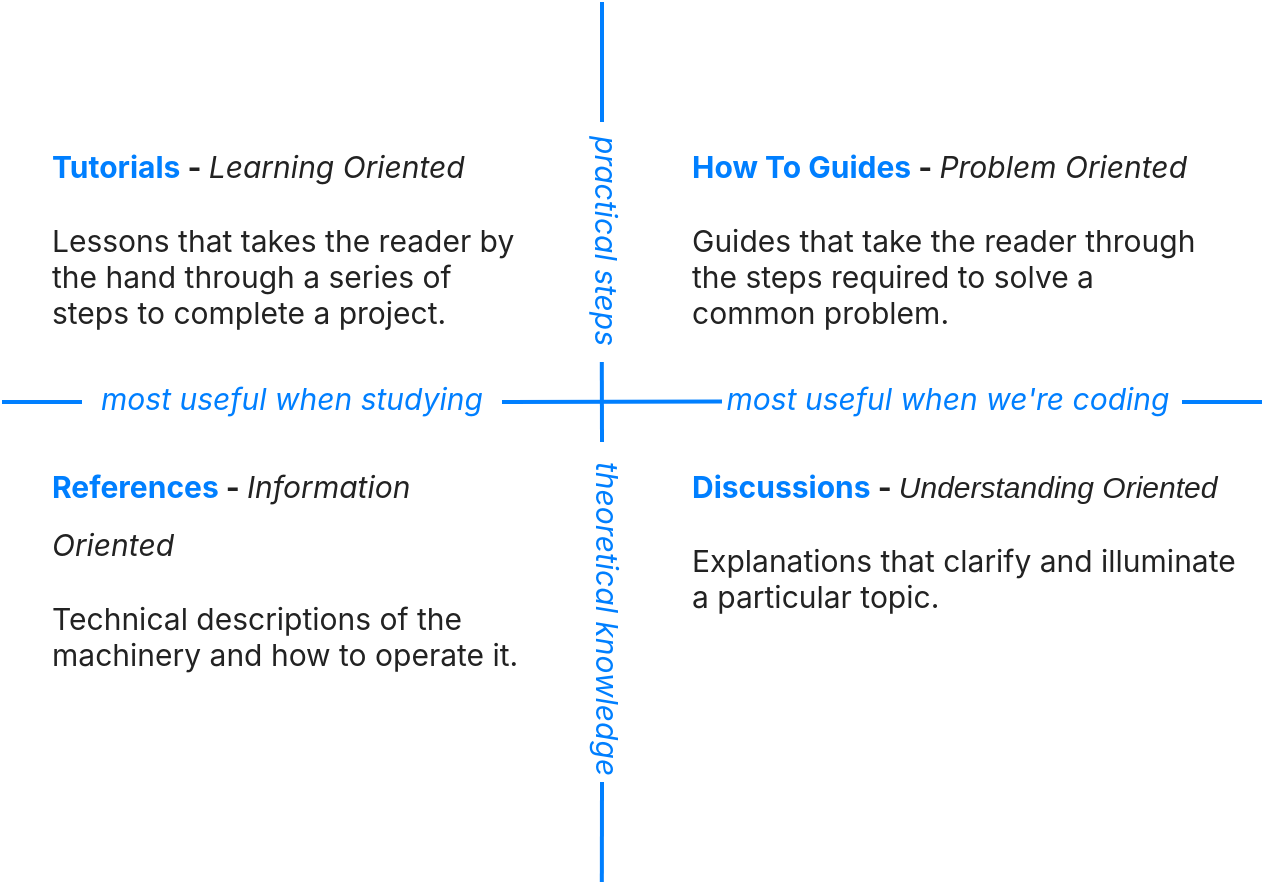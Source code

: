 <mxfile version="20.5.3" type="device"><diagram id="TPtC2PCzqOno9nROMaTC" name="Page-1"><mxGraphModel dx="976" dy="745" grid="1" gridSize="10" guides="1" tooltips="1" connect="1" arrows="1" fold="1" page="1" pageScale="1" pageWidth="850" pageHeight="1100" math="0" shadow="0"><root><mxCell id="0"/><mxCell id="1" parent="0"/><mxCell id="KHUquD87AhpvR827qRzd-1" value="&lt;h1&gt;&lt;span style=&quot;box-sizing: border-box; font-family: &amp;quot;??&amp;quot;, &amp;quot;??&amp;quot;, &amp;quot;??&amp;quot;, &amp;quot;??&amp;quot;, &amp;quot;??&amp;quot;, ui-sans-serif, -apple-system, &amp;quot;system-ui&amp;quot;, &amp;quot;Segoe UI&amp;quot;, Roboto, Inter, &amp;quot;Apple Color Emoji&amp;quot;, &amp;quot;Segoe UI Emoji&amp;quot;, &amp;quot;Segoe UI Symbol&amp;quot;, &amp;quot;Microsoft YaHei Light&amp;quot;, sans-serif; font-size: 15px;&quot;&gt;&lt;span style=&quot;font-weight: var(--bold-weight);&quot;&gt;&lt;font color=&quot;#007fff&quot;&gt;Tutorials&lt;/font&gt;&lt;font color=&quot;#222222&quot;&gt; - &lt;/font&gt;&lt;/span&gt;&lt;i style=&quot;color: rgb(34, 34, 34); font-weight: normal;&quot;&gt;Learning Oriented&lt;/i&gt;&lt;/span&gt;&lt;br&gt;&lt;/h1&gt;&lt;p&gt;&lt;/p&gt;&lt;div style=&quot;box-sizing: border-box; color: rgb(34, 34, 34); font-family: &amp;quot;??&amp;quot;, &amp;quot;??&amp;quot;, &amp;quot;??&amp;quot;, &amp;quot;??&amp;quot;, &amp;quot;??&amp;quot;, ui-sans-serif, -apple-system, &amp;quot;system-ui&amp;quot;, &amp;quot;Segoe UI&amp;quot;, Roboto, Inter, &amp;quot;Apple Color Emoji&amp;quot;, &amp;quot;Segoe UI Emoji&amp;quot;, &amp;quot;Segoe UI Symbol&amp;quot;, &amp;quot;Microsoft YaHei Light&amp;quot;, sans-serif; font-size: 15px; font-style: normal; font-variant-ligatures: normal; font-variant-caps: normal; font-weight: 400; letter-spacing: normal; orphans: 2; text-align: start; text-indent: 0px; text-transform: none; widows: 2; word-spacing: 0px; -webkit-text-stroke-width: 0px; text-decoration-thickness: initial; text-decoration-style: initial; text-decoration-color: initial;&quot;&gt;&lt;/div&gt;&lt;p&gt;&lt;/p&gt;&lt;div style=&quot;box-sizing: border-box; color: rgb(34, 34, 34); font-family: &amp;quot;??&amp;quot;, &amp;quot;??&amp;quot;, &amp;quot;??&amp;quot;, &amp;quot;??&amp;quot;, &amp;quot;??&amp;quot;, ui-sans-serif, -apple-system, &amp;quot;system-ui&amp;quot;, &amp;quot;Segoe UI&amp;quot;, Roboto, Inter, &amp;quot;Apple Color Emoji&amp;quot;, &amp;quot;Segoe UI Emoji&amp;quot;, &amp;quot;Segoe UI Symbol&amp;quot;, &amp;quot;Microsoft YaHei Light&amp;quot;, sans-serif; font-size: 15px; font-style: normal; font-variant-ligatures: normal; font-variant-caps: normal; font-weight: 400; letter-spacing: normal; orphans: 2; text-align: start; text-indent: 0px; text-transform: none; widows: 2; word-spacing: 0px; -webkit-text-stroke-width: 0px; text-decoration-thickness: initial; text-decoration-style: initial; text-decoration-color: initial;&quot;&gt;&lt;p style=&quot;box-sizing: border-box;&quot;&gt;Lessons that takes the reader by the hand through a series of steps to complete a project.&lt;/p&gt;&lt;/div&gt;" style="text;html=1;strokeColor=none;fillColor=none;spacing=5;spacingTop=-20;whiteSpace=wrap;overflow=hidden;rounded=0;labelBackgroundColor=none;" vertex="1" parent="1"><mxGeometry x="120" y="240" width="250" height="130" as="geometry"/></mxCell><mxCell id="KHUquD87AhpvR827qRzd-2" value="&lt;h1&gt;&lt;span style=&quot;box-sizing: border-box; font-family: &amp;quot;??&amp;quot;, &amp;quot;??&amp;quot;, &amp;quot;??&amp;quot;, &amp;quot;??&amp;quot;, &amp;quot;??&amp;quot;, ui-sans-serif, -apple-system, &amp;quot;system-ui&amp;quot;, &amp;quot;Segoe UI&amp;quot;, Roboto, Inter, &amp;quot;Apple Color Emoji&amp;quot;, &amp;quot;Segoe UI Emoji&amp;quot;, &amp;quot;Segoe UI Symbol&amp;quot;, &amp;quot;Microsoft YaHei Light&amp;quot;, sans-serif; font-size: 15px;&quot;&gt;&lt;span style=&quot;font-weight: var(--bold-weight);&quot;&gt;&lt;font color=&quot;#007fff&quot;&gt;How To Guides&lt;/font&gt;&lt;font color=&quot;#222222&quot;&gt; - &lt;/font&gt;&lt;/span&gt;&lt;i style=&quot;color: rgb(34, 34, 34); font-weight: normal;&quot;&gt;Problem Oriented&lt;/i&gt;&lt;/span&gt;&lt;br&gt;&lt;/h1&gt;&lt;p&gt;&lt;/p&gt;&lt;div style=&quot;box-sizing: border-box; color: rgb(34, 34, 34); font-family: &amp;quot;??&amp;quot;, &amp;quot;??&amp;quot;, &amp;quot;??&amp;quot;, &amp;quot;??&amp;quot;, &amp;quot;??&amp;quot;, ui-sans-serif, -apple-system, &amp;quot;system-ui&amp;quot;, &amp;quot;Segoe UI&amp;quot;, Roboto, Inter, &amp;quot;Apple Color Emoji&amp;quot;, &amp;quot;Segoe UI Emoji&amp;quot;, &amp;quot;Segoe UI Symbol&amp;quot;, &amp;quot;Microsoft YaHei Light&amp;quot;, sans-serif; font-size: 15px; font-style: normal; font-variant-ligatures: normal; font-variant-caps: normal; font-weight: 400; letter-spacing: normal; orphans: 2; text-align: start; text-indent: 0px; text-transform: none; widows: 2; word-spacing: 0px; -webkit-text-stroke-width: 0px; text-decoration-thickness: initial; text-decoration-style: initial; text-decoration-color: initial;&quot;&gt;&lt;/div&gt;&lt;p&gt;&lt;/p&gt;&lt;div style=&quot;box-sizing: border-box; color: rgb(34, 34, 34); font-family: &amp;quot;??&amp;quot;, &amp;quot;??&amp;quot;, &amp;quot;??&amp;quot;, &amp;quot;??&amp;quot;, &amp;quot;??&amp;quot;, ui-sans-serif, -apple-system, &amp;quot;system-ui&amp;quot;, &amp;quot;Segoe UI&amp;quot;, Roboto, Inter, &amp;quot;Apple Color Emoji&amp;quot;, &amp;quot;Segoe UI Emoji&amp;quot;, &amp;quot;Segoe UI Symbol&amp;quot;, &amp;quot;Microsoft YaHei Light&amp;quot;, sans-serif; font-size: 15px; font-style: normal; font-variant-ligatures: normal; font-variant-caps: normal; font-weight: 400; letter-spacing: normal; orphans: 2; text-align: start; text-indent: 0px; text-transform: none; widows: 2; word-spacing: 0px; -webkit-text-stroke-width: 0px; text-decoration-thickness: initial; text-decoration-style: initial; text-decoration-color: initial;&quot;&gt;&lt;p style=&quot;box-sizing: border-box;&quot;&gt;&lt;span style=&quot;background-color: rgb(255, 255, 255);&quot;&gt;Guides that take the reader through the steps required to solve a common problem.&lt;/span&gt;&lt;br&gt;&lt;/p&gt;&lt;/div&gt;" style="text;html=1;strokeColor=none;fillColor=none;spacing=5;spacingTop=-20;whiteSpace=wrap;overflow=hidden;rounded=0;labelBackgroundColor=none;" vertex="1" parent="1"><mxGeometry x="440" y="240" width="260" height="130" as="geometry"/></mxCell><mxCell id="KHUquD87AhpvR827qRzd-3" value="&lt;h1&gt;&lt;span style=&quot;box-sizing: border-box; font-family: &amp;quot;??&amp;quot;, &amp;quot;??&amp;quot;, &amp;quot;??&amp;quot;, &amp;quot;??&amp;quot;, &amp;quot;??&amp;quot;, ui-sans-serif, -apple-system, &amp;quot;system-ui&amp;quot;, &amp;quot;Segoe UI&amp;quot;, Roboto, Inter, &amp;quot;Apple Color Emoji&amp;quot;, &amp;quot;Segoe UI Emoji&amp;quot;, &amp;quot;Segoe UI Symbol&amp;quot;, &amp;quot;Microsoft YaHei Light&amp;quot;, sans-serif; font-size: 15px;&quot;&gt;&lt;span style=&quot;font-weight: var(--bold-weight);&quot;&gt;&lt;font color=&quot;#007fff&quot;&gt;References&lt;/font&gt;&lt;font color=&quot;#222222&quot;&gt; - &lt;/font&gt;&lt;/span&gt;&lt;i style=&quot;color: rgb(34, 34, 34); font-weight: normal;&quot;&gt;Information Oriented&lt;/i&gt;&lt;/span&gt;&lt;br&gt;&lt;/h1&gt;&lt;p&gt;&lt;/p&gt;&lt;div style=&quot;box-sizing: border-box; color: rgb(34, 34, 34); font-family: &amp;quot;??&amp;quot;, &amp;quot;??&amp;quot;, &amp;quot;??&amp;quot;, &amp;quot;??&amp;quot;, &amp;quot;??&amp;quot;, ui-sans-serif, -apple-system, &amp;quot;system-ui&amp;quot;, &amp;quot;Segoe UI&amp;quot;, Roboto, Inter, &amp;quot;Apple Color Emoji&amp;quot;, &amp;quot;Segoe UI Emoji&amp;quot;, &amp;quot;Segoe UI Symbol&amp;quot;, &amp;quot;Microsoft YaHei Light&amp;quot;, sans-serif; font-size: 15px; font-style: normal; font-variant-ligatures: normal; font-variant-caps: normal; font-weight: 400; letter-spacing: normal; orphans: 2; text-align: start; text-indent: 0px; text-transform: none; widows: 2; word-spacing: 0px; -webkit-text-stroke-width: 0px; text-decoration-thickness: initial; text-decoration-style: initial; text-decoration-color: initial;&quot;&gt;&lt;/div&gt;&lt;p&gt;&lt;/p&gt;&lt;div style=&quot;box-sizing: border-box; color: rgb(34, 34, 34); font-family: &amp;quot;??&amp;quot;, &amp;quot;??&amp;quot;, &amp;quot;??&amp;quot;, &amp;quot;??&amp;quot;, &amp;quot;??&amp;quot;, ui-sans-serif, -apple-system, &amp;quot;system-ui&amp;quot;, &amp;quot;Segoe UI&amp;quot;, Roboto, Inter, &amp;quot;Apple Color Emoji&amp;quot;, &amp;quot;Segoe UI Emoji&amp;quot;, &amp;quot;Segoe UI Symbol&amp;quot;, &amp;quot;Microsoft YaHei Light&amp;quot;, sans-serif; font-size: 15px; font-style: normal; font-variant-ligatures: normal; font-variant-caps: normal; font-weight: 400; letter-spacing: normal; orphans: 2; text-align: start; text-indent: 0px; text-transform: none; widows: 2; word-spacing: 0px; -webkit-text-stroke-width: 0px; text-decoration-thickness: initial; text-decoration-style: initial; text-decoration-color: initial;&quot;&gt;&lt;p style=&quot;box-sizing: border-box;&quot;&gt;&lt;/p&gt;&lt;div style=&quot;box-sizing: border-box; color: rgb(34, 34, 34); font-family: &amp;quot;??&amp;quot;, &amp;quot;??&amp;quot;, &amp;quot;??&amp;quot;, &amp;quot;??&amp;quot;, &amp;quot;??&amp;quot;, ui-sans-serif, -apple-system, &amp;quot;system-ui&amp;quot;, &amp;quot;Segoe UI&amp;quot;, Roboto, Inter, &amp;quot;Apple Color Emoji&amp;quot;, &amp;quot;Segoe UI Emoji&amp;quot;, &amp;quot;Segoe UI Symbol&amp;quot;, &amp;quot;Microsoft YaHei Light&amp;quot;, sans-serif; font-size: 15px; font-style: normal; font-variant-ligatures: normal; font-variant-caps: normal; font-weight: 400; letter-spacing: normal; orphans: 2; text-align: start; text-indent: 0px; text-transform: none; widows: 2; word-spacing: 0px; -webkit-text-stroke-width: 0px; background-color: rgb(255, 255, 255); text-decoration-thickness: initial; text-decoration-style: initial; text-decoration-color: initial;&quot;&gt;&lt;/div&gt;&lt;p&gt;&lt;/p&gt;&lt;div style=&quot;box-sizing: border-box; color: rgb(34, 34, 34); font-family: &amp;quot;??&amp;quot;, &amp;quot;??&amp;quot;, &amp;quot;??&amp;quot;, &amp;quot;??&amp;quot;, &amp;quot;??&amp;quot;, ui-sans-serif, -apple-system, &amp;quot;system-ui&amp;quot;, &amp;quot;Segoe UI&amp;quot;, Roboto, Inter, &amp;quot;Apple Color Emoji&amp;quot;, &amp;quot;Segoe UI Emoji&amp;quot;, &amp;quot;Segoe UI Symbol&amp;quot;, &amp;quot;Microsoft YaHei Light&amp;quot;, sans-serif; font-size: 15px; font-style: normal; font-variant-ligatures: normal; font-variant-caps: normal; font-weight: 400; letter-spacing: normal; orphans: 2; text-align: start; text-indent: 0px; text-transform: none; widows: 2; word-spacing: 0px; -webkit-text-stroke-width: 0px; background-color: rgb(255, 255, 255); text-decoration-thickness: initial; text-decoration-style: initial; text-decoration-color: initial;&quot;&gt;&lt;p style=&quot;box-sizing: border-box;&quot;&gt;Technical descriptions of the machinery and how to operate it.&lt;/p&gt;&lt;/div&gt;&lt;/div&gt;" style="text;html=1;strokeColor=none;fillColor=none;spacing=5;spacingTop=-20;whiteSpace=wrap;overflow=hidden;rounded=0;labelBackgroundColor=none;" vertex="1" parent="1"><mxGeometry x="120" y="400" width="250" height="130" as="geometry"/></mxCell><mxCell id="KHUquD87AhpvR827qRzd-4" value="&lt;h1&gt;&lt;span style=&quot;box-sizing: border-box;&quot;&gt;&lt;span style=&quot;font-family: &amp;quot;??&amp;quot;, &amp;quot;??&amp;quot;, &amp;quot;??&amp;quot;, &amp;quot;??&amp;quot;, &amp;quot;??&amp;quot;, ui-sans-serif, -apple-system, &amp;quot;system-ui&amp;quot;, &amp;quot;Segoe UI&amp;quot;, Roboto, Inter, &amp;quot;Apple Color Emoji&amp;quot;, &amp;quot;Segoe UI Emoji&amp;quot;, &amp;quot;Segoe UI Symbol&amp;quot;, &amp;quot;Microsoft YaHei Light&amp;quot;, sans-serif; font-size: 15px; font-weight: var(--bold-weight);&quot;&gt;&lt;font color=&quot;#007fff&quot;&gt;Discussions&lt;/font&gt;&lt;/span&gt;&lt;span style=&quot;color: rgb(34, 34, 34); font-family: &amp;quot;??&amp;quot;, &amp;quot;??&amp;quot;, &amp;quot;??&amp;quot;, &amp;quot;??&amp;quot;, &amp;quot;??&amp;quot;, ui-sans-serif, -apple-system, &amp;quot;system-ui&amp;quot;, &amp;quot;Segoe UI&amp;quot;, Roboto, Inter, &amp;quot;Apple Color Emoji&amp;quot;, &amp;quot;Segoe UI Emoji&amp;quot;, &amp;quot;Segoe UI Symbol&amp;quot;, &amp;quot;Microsoft YaHei Light&amp;quot;, sans-serif; font-size: 15px; font-weight: var(--bold-weight);&quot;&gt; -&amp;nbsp;&lt;/span&gt;&lt;i style=&quot;&quot;&gt;&lt;font face=&quot;??, ??, ??, ??, ??, ui-sans-serif, -apple-system, system-ui, Segoe UI, Roboto, Inter, Apple Color Emoji, Segoe UI Emoji, Segoe UI Symbol, Microsoft YaHei Light, sans-serif&quot; color=&quot;#222222&quot;&gt;&lt;span style=&quot;font-size: 15px; font-weight: 400;&quot;&gt;Understanding&lt;/span&gt;&lt;span style=&quot;font-size: 15px; font-weight: normal;&quot;&gt;&amp;nbsp;Oriented&lt;/span&gt;&lt;/font&gt;&lt;/i&gt;&lt;/span&gt;&lt;br&gt;&lt;/h1&gt;&lt;p&gt;&lt;/p&gt;&lt;div style=&quot;box-sizing: border-box; color: rgb(34, 34, 34); font-family: &amp;quot;??&amp;quot;, &amp;quot;??&amp;quot;, &amp;quot;??&amp;quot;, &amp;quot;??&amp;quot;, &amp;quot;??&amp;quot;, ui-sans-serif, -apple-system, &amp;quot;system-ui&amp;quot;, &amp;quot;Segoe UI&amp;quot;, Roboto, Inter, &amp;quot;Apple Color Emoji&amp;quot;, &amp;quot;Segoe UI Emoji&amp;quot;, &amp;quot;Segoe UI Symbol&amp;quot;, &amp;quot;Microsoft YaHei Light&amp;quot;, sans-serif; font-size: 15px; font-style: normal; font-variant-ligatures: normal; font-variant-caps: normal; font-weight: 400; letter-spacing: normal; orphans: 2; text-align: start; text-indent: 0px; text-transform: none; widows: 2; word-spacing: 0px; -webkit-text-stroke-width: 0px; text-decoration-thickness: initial; text-decoration-style: initial; text-decoration-color: initial;&quot;&gt;&lt;/div&gt;&lt;p&gt;&lt;/p&gt;&lt;div style=&quot;box-sizing: border-box; color: rgb(34, 34, 34); font-family: &amp;quot;??&amp;quot;, &amp;quot;??&amp;quot;, &amp;quot;??&amp;quot;, &amp;quot;??&amp;quot;, &amp;quot;??&amp;quot;, ui-sans-serif, -apple-system, &amp;quot;system-ui&amp;quot;, &amp;quot;Segoe UI&amp;quot;, Roboto, Inter, &amp;quot;Apple Color Emoji&amp;quot;, &amp;quot;Segoe UI Emoji&amp;quot;, &amp;quot;Segoe UI Symbol&amp;quot;, &amp;quot;Microsoft YaHei Light&amp;quot;, sans-serif; font-size: 15px; font-style: normal; font-variant-ligatures: normal; font-variant-caps: normal; font-weight: 400; letter-spacing: normal; orphans: 2; text-align: start; text-indent: 0px; text-transform: none; widows: 2; word-spacing: 0px; -webkit-text-stroke-width: 0px; text-decoration-thickness: initial; text-decoration-style: initial; text-decoration-color: initial;&quot;&gt;&lt;p style=&quot;box-sizing: border-box;&quot;&gt;&lt;/p&gt;&lt;div style=&quot;box-sizing: border-box; color: rgb(34, 34, 34); font-family: &amp;quot;??&amp;quot;, &amp;quot;??&amp;quot;, &amp;quot;??&amp;quot;, &amp;quot;??&amp;quot;, &amp;quot;??&amp;quot;, ui-sans-serif, -apple-system, &amp;quot;system-ui&amp;quot;, &amp;quot;Segoe UI&amp;quot;, Roboto, Inter, &amp;quot;Apple Color Emoji&amp;quot;, &amp;quot;Segoe UI Emoji&amp;quot;, &amp;quot;Segoe UI Symbol&amp;quot;, &amp;quot;Microsoft YaHei Light&amp;quot;, sans-serif; font-size: 15px; font-style: normal; font-variant-ligatures: normal; font-variant-caps: normal; font-weight: 400; letter-spacing: normal; orphans: 2; text-align: start; text-indent: 0px; text-transform: none; widows: 2; word-spacing: 0px; -webkit-text-stroke-width: 0px; background-color: rgb(255, 255, 255); text-decoration-thickness: initial; text-decoration-style: initial; text-decoration-color: initial;&quot;&gt;&lt;/div&gt;&lt;p&gt;&lt;/p&gt;&lt;div style=&quot;box-sizing: border-box; color: rgb(34, 34, 34); font-family: &amp;quot;??&amp;quot;, &amp;quot;??&amp;quot;, &amp;quot;??&amp;quot;, &amp;quot;??&amp;quot;, &amp;quot;??&amp;quot;, ui-sans-serif, -apple-system, &amp;quot;system-ui&amp;quot;, &amp;quot;Segoe UI&amp;quot;, Roboto, Inter, &amp;quot;Apple Color Emoji&amp;quot;, &amp;quot;Segoe UI Emoji&amp;quot;, &amp;quot;Segoe UI Symbol&amp;quot;, &amp;quot;Microsoft YaHei Light&amp;quot;, sans-serif; font-size: 15px; font-style: normal; font-variant-ligatures: normal; font-variant-caps: normal; font-weight: 400; letter-spacing: normal; orphans: 2; text-align: start; text-indent: 0px; text-transform: none; widows: 2; word-spacing: 0px; -webkit-text-stroke-width: 0px; background-color: rgb(255, 255, 255); text-decoration-thickness: initial; text-decoration-style: initial; text-decoration-color: initial;&quot;&gt;&lt;p style=&quot;box-sizing: border-box;&quot;&gt;Explanations that clarify and illuminate a particular topic.&lt;br&gt;&lt;/p&gt;&lt;/div&gt;&lt;/div&gt;" style="text;html=1;strokeColor=none;fillColor=none;spacing=5;spacingTop=-20;whiteSpace=wrap;overflow=hidden;rounded=0;labelBackgroundColor=none;" vertex="1" parent="1"><mxGeometry x="440" y="400" width="280" height="130" as="geometry"/></mxCell><mxCell id="KHUquD87AhpvR827qRzd-5" value="&lt;em style=&quot;box-sizing: border-box; font-family: &amp;quot;??&amp;quot;, &amp;quot;??&amp;quot;, &amp;quot;??&amp;quot;, &amp;quot;??&amp;quot;, &amp;quot;??&amp;quot;, ui-sans-serif, -apple-system, &amp;quot;system-ui&amp;quot;, &amp;quot;Segoe UI&amp;quot;, Roboto, Inter, &amp;quot;Apple Color Emoji&amp;quot;, &amp;quot;Segoe UI Emoji&amp;quot;, &amp;quot;Segoe UI Symbol&amp;quot;, &amp;quot;Microsoft YaHei Light&amp;quot;, sans-serif; font-size: 15px; background-color: rgb(255, 255, 255);&quot;&gt;practical steps&lt;/em&gt;" style="text;html=1;strokeColor=none;fillColor=none;align=center;verticalAlign=middle;whiteSpace=wrap;rounded=0;labelBackgroundColor=none;rotation=90;spacing=2;spacingBottom=5;fontColor=#007FFF;" vertex="1" parent="1"><mxGeometry x="325" y="284" width="150" height="30" as="geometry"/></mxCell><mxCell id="KHUquD87AhpvR827qRzd-6" value="&lt;meta charset=&quot;utf-8&quot;&gt;&lt;em style=&quot;box-sizing: border-box; font-style: italic; font-family: &amp;quot;??&amp;quot;, &amp;quot;??&amp;quot;, &amp;quot;??&amp;quot;, &amp;quot;??&amp;quot;, &amp;quot;??&amp;quot;, ui-sans-serif, -apple-system, &amp;quot;system-ui&amp;quot;, &amp;quot;Segoe UI&amp;quot;, Roboto, Inter, &amp;quot;Apple Color Emoji&amp;quot;, &amp;quot;Segoe UI Emoji&amp;quot;, &amp;quot;Segoe UI Symbol&amp;quot;, &amp;quot;Microsoft YaHei Light&amp;quot;, sans-serif; font-size: 15px; font-variant-ligatures: normal; font-variant-caps: normal; font-weight: 400; letter-spacing: normal; orphans: 2; text-indent: 0px; text-transform: none; widows: 2; word-spacing: 0px; -webkit-text-stroke-width: 0px; background-color: rgb(255, 255, 255); text-decoration-thickness: initial; text-decoration-style: initial; text-decoration-color: initial;&quot;&gt;most useful when we're coding&lt;/em&gt;" style="text;whiteSpace=wrap;html=1;align=center;fontColor=#007FFF;" vertex="1" parent="1"><mxGeometry x="448" y="363" width="250" height="40" as="geometry"/></mxCell><mxCell id="KHUquD87AhpvR827qRzd-7" value="&lt;meta charset=&quot;utf-8&quot;&gt;&lt;em style=&quot;box-sizing: border-box; font-style: italic; font-family: &amp;quot;??&amp;quot;, &amp;quot;??&amp;quot;, &amp;quot;??&amp;quot;, &amp;quot;??&amp;quot;, &amp;quot;??&amp;quot;, ui-sans-serif, -apple-system, &amp;quot;system-ui&amp;quot;, &amp;quot;Segoe UI&amp;quot;, Roboto, Inter, &amp;quot;Apple Color Emoji&amp;quot;, &amp;quot;Segoe UI Emoji&amp;quot;, &amp;quot;Segoe UI Symbol&amp;quot;, &amp;quot;Microsoft YaHei Light&amp;quot;, sans-serif; font-size: 15px; font-variant-ligatures: normal; font-variant-caps: normal; font-weight: 400; letter-spacing: normal; orphans: 2; text-align: start; text-indent: 0px; text-transform: none; widows: 2; word-spacing: 0px; -webkit-text-stroke-width: 0px; background-color: rgb(255, 255, 255); text-decoration-thickness: initial; text-decoration-style: initial; text-decoration-color: initial;&quot;&gt;theoretical knowledge&lt;/em&gt;" style="text;whiteSpace=wrap;html=1;rotation=90;spacingBottom=0;spacingTop=2;fontColor=#007FFF;" vertex="1" parent="1"><mxGeometry x="310" y="478" width="180" height="40" as="geometry"/></mxCell><mxCell id="KHUquD87AhpvR827qRzd-8" value="&lt;meta charset=&quot;utf-8&quot;&gt;&lt;em style=&quot;box-sizing: border-box; font-style: italic; font-family: &amp;quot;??&amp;quot;, &amp;quot;??&amp;quot;, &amp;quot;??&amp;quot;, &amp;quot;??&amp;quot;, &amp;quot;??&amp;quot;, ui-sans-serif, -apple-system, &amp;quot;system-ui&amp;quot;, &amp;quot;Segoe UI&amp;quot;, Roboto, Inter, &amp;quot;Apple Color Emoji&amp;quot;, &amp;quot;Segoe UI Emoji&amp;quot;, &amp;quot;Segoe UI Symbol&amp;quot;, &amp;quot;Microsoft YaHei Light&amp;quot;, sans-serif; font-size: 15px; font-variant-ligatures: normal; font-variant-caps: normal; font-weight: 400; letter-spacing: normal; orphans: 2; text-indent: 0px; text-transform: none; widows: 2; word-spacing: 0px; -webkit-text-stroke-width: 0px; background-color: rgb(255, 255, 255); text-decoration-thickness: initial; text-decoration-style: initial; text-decoration-color: initial;&quot;&gt;most useful when studying&lt;/em&gt;" style="text;whiteSpace=wrap;html=1;align=center;fontColor=#007FFF;" vertex="1" parent="1"><mxGeometry x="135" y="363" width="220" height="40" as="geometry"/></mxCell><mxCell id="KHUquD87AhpvR827qRzd-9" value="" style="endArrow=none;html=1;rounded=0;fontSize=11;strokeWidth=2;strokeColor=#007FFF;" edge="1" parent="1"><mxGeometry width="50" height="50" relative="1" as="geometry"><mxPoint x="400" y="240" as="sourcePoint"/><mxPoint x="400" y="180" as="targetPoint"/></mxGeometry></mxCell><mxCell id="KHUquD87AhpvR827qRzd-10" value="" style="endArrow=none;html=1;rounded=0;fontSize=11;strokeWidth=2;strokeColor=#007FFF;" edge="1" parent="1"><mxGeometry width="50" height="50" relative="1" as="geometry"><mxPoint x="400" y="400" as="sourcePoint"/><mxPoint x="399.9" y="360" as="targetPoint"/></mxGeometry></mxCell><mxCell id="KHUquD87AhpvR827qRzd-11" value="" style="endArrow=none;html=1;rounded=0;fontSize=11;strokeWidth=2;strokeColor=#007FFF;" edge="1" parent="1"><mxGeometry width="50" height="50" relative="1" as="geometry"><mxPoint x="399.92" y="620" as="sourcePoint"/><mxPoint x="400" y="570" as="targetPoint"/></mxGeometry></mxCell><mxCell id="KHUquD87AhpvR827qRzd-12" value="" style="endArrow=none;html=1;rounded=0;fontSize=11;strokeWidth=2;strokeColor=#007FFF;" edge="1" parent="1"><mxGeometry width="50" height="50" relative="1" as="geometry"><mxPoint x="690" y="380" as="sourcePoint"/><mxPoint x="730" y="380" as="targetPoint"/></mxGeometry></mxCell><mxCell id="KHUquD87AhpvR827qRzd-13" value="" style="endArrow=none;html=1;rounded=0;fontSize=11;strokeWidth=2;strokeColor=#007FFF;" edge="1" parent="1"><mxGeometry width="50" height="50" relative="1" as="geometry"><mxPoint x="350" y="380" as="sourcePoint"/><mxPoint x="460" y="379.75" as="targetPoint"/></mxGeometry></mxCell><mxCell id="KHUquD87AhpvR827qRzd-14" value="" style="endArrow=none;html=1;rounded=0;fontSize=11;strokeWidth=2;strokeColor=#007FFF;" edge="1" parent="1"><mxGeometry width="50" height="50" relative="1" as="geometry"><mxPoint x="100" y="380" as="sourcePoint"/><mxPoint x="140" y="380" as="targetPoint"/></mxGeometry></mxCell></root></mxGraphModel></diagram></mxfile>